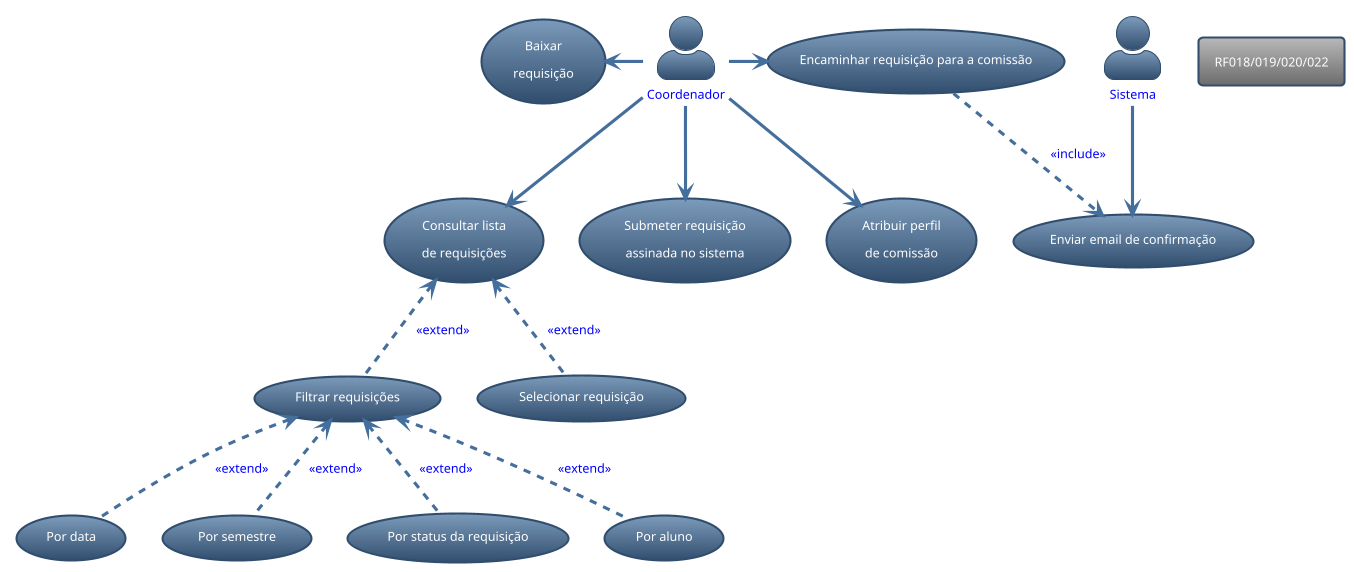 @startuml RF 018-22
skinparam actorStyle awesome
!theme spacelab

rectangle "RF018/019/020/022"

:Coordenador: as coordenador #text:blue
:Sistema: as sistema #text:blue

(Consultar lista\nde requisições) as consultar_lista_de_requisicao

(Filtrar requisições) as filtrar_requisicoes

(Por data) as data

(Por semestre) as semestre

(Por status da requisição) as status_requisicao

(Por aluno) as aluno

(Selecionar requisição) as selecionar_requisicao

(Encaminhar requisição para a comissão) as encaminhar_requisicao

(Baixar\nrequisição) as baixar_requisicao

(Enviar email de confirmação) as enviar_email_comissao

(Submeter requisição\nassinada no sistema) as submeter_requisicao_sistema

(Atribuir perfil\nde comissão) as atribuir_perfil_comissao




coordenador --> consultar_lista_de_requisicao
coordenador -left-> baixar_requisicao
coordenador --> submeter_requisicao_sistema
coordenador --> atribuir_perfil_comissao
coordenador -right-> encaminhar_requisicao

consultar_lista_de_requisicao <.. filtrar_requisicoes #text:blue : <<extend>>
filtrar_requisicoes <.. data #text:blue : <<extend>>
filtrar_requisicoes <.. semestre #text:blue : <<extend>>
filtrar_requisicoes <.. status_requisicao #text:blue : <<extend>>
filtrar_requisicoes <.. aluno #text:blue : <<extend>>
consultar_lista_de_requisicao <.. selecionar_requisicao #text:blue : <<extend>>
sistema --> enviar_email_comissao

encaminhar_requisicao ..> enviar_email_comissao #text:blue : <<include>>
@enduml
